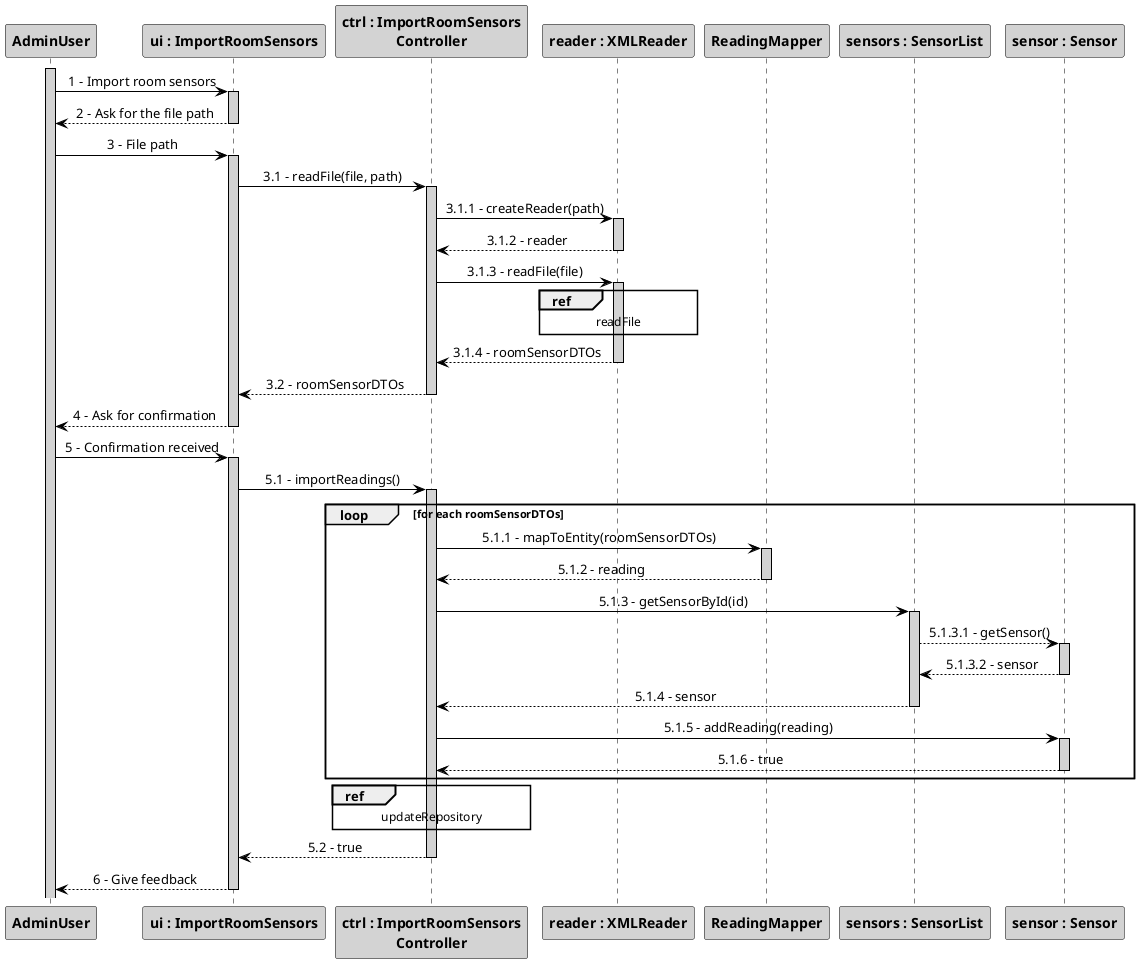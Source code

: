 @startuml
skinparam sequenceMessageAlign center
skinparam sequence {
	ArrowColor Black
	ActorBorderColor DarkBlue
	LifeLineBorderColor black
	LifeLineBackgroundColor LightGrey

	ParticipantBorderColor Black
	ParticipantBackgroundColor LightGrey
	ParticipantFontStyle Bold

	ActorBackgroundColor DimGrey
	ActorFontColor DeepSkyBlue
	ActorFontStyle Bold
	ActorFontSize 17
	ActorFontName Aapex
}

activate AdminUser
actor AdminUser

AdminUser -> "ui : ImportRoomSensors":1 - Import room sensors
activate "ui : ImportRoomSensors"
"ui : ImportRoomSensors" --> AdminUser: 2 - Ask for the file path
deactivate "ui : ImportRoomSensors"
AdminUser -> "ui : ImportRoomSensors": 3 - File path
activate "ui : ImportRoomSensors"
"ui : ImportRoomSensors" -> "ctrl : ImportRoomSensors\nController": 3.1 - readFile(file, path)
activate "ctrl : ImportRoomSensors\nController"
"ctrl : ImportRoomSensors\nController" -> "reader : XMLReader": 3.1.1 - createReader(path)
activate "reader : XMLReader"
"reader : XMLReader" --> "ctrl : ImportRoomSensors\nController": 3.1.2 - reader
deactivate "reader : XMLReader"
"ctrl : ImportRoomSensors\nController" -> "reader : XMLReader": 3.1.3 - readFile(file)
activate "reader : XMLReader"
ref over "reader : XMLReader"
readFile
end
"reader : XMLReader" --> "ctrl : ImportRoomSensors\nController": 3.1.4 - roomSensorDTOs
deactivate "reader : XMLReader"
"ctrl : ImportRoomSensors\nController" --> "ui : ImportRoomSensors": 3.2 - roomSensorDTOs
deactivate "ctrl : ImportRoomSensors\nController"
"ui : ImportRoomSensors" --> AdminUser: 4 - Ask for confirmation
deactivate "ui : ImportRoomSensors"
AdminUser -> "ui : ImportRoomSensors": 5 - Confirmation received
activate "ui : ImportRoomSensors"
"ui : ImportRoomSensors" -> "ctrl : ImportRoomSensors\nController": 5.1 - importReadings()
activate "ctrl : ImportRoomSensors\nController"
loop for each roomSensorDTOs
"ctrl : ImportRoomSensors\nController" -> ReadingMapper: 5.1.1 - mapToEntity(roomSensorDTOs)
activate ReadingMapper
ReadingMapper --> "ctrl : ImportRoomSensors\nController": 5.1.2 - reading
deactivate ReadingMapper
"ctrl : ImportRoomSensors\nController" -> "sensors : SensorList": 5.1.3 - getSensorById(id)
activate "sensors : SensorList"
"sensors : SensorList" --> "sensor : Sensor": 5.1.3.1 - getSensor()
activate "sensor : Sensor"
"sensor : Sensor" --> "sensors : SensorList": 5.1.3.2 - sensor
deactivate "sensor : Sensor"
"sensors : SensorList" --> "ctrl : ImportRoomSensors\nController": 5.1.4 - sensor
deactivate "sensors : SensorList"
"ctrl : ImportRoomSensors\nController" -> "sensor : Sensor": 5.1.5 - addReading(reading)
activate "sensor : Sensor"
"sensor : Sensor" --> "ctrl : ImportRoomSensors\nController": 5.1.6 - true
deactivate "sensor : Sensor"
end loop
ref over "ctrl : ImportRoomSensors\nController"
updateRepository
end
"ctrl : ImportRoomSensors\nController" --> "ui : ImportRoomSensors": 5.2 - true
deactivate "ctrl : ImportRoomSensors\nController"
"ui : ImportRoomSensors" --> AdminUser: 6 - Give feedback
deactivate "ui : ImportRoomSensors"
@enduml